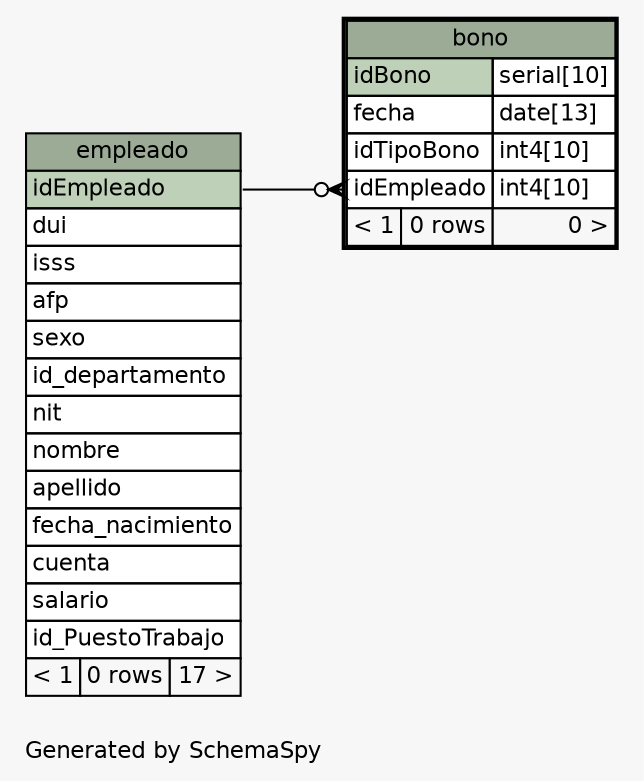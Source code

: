 // dot 2.26.3 on Linux 3.2.0-4-686-pae
// SchemaSpy rev 590
digraph "oneDegreeRelationshipsDiagram" {
  graph [
    rankdir="RL"
    bgcolor="#f7f7f7"
    label="\nGenerated by SchemaSpy"
    labeljust="l"
    nodesep="0.18"
    ranksep="0.46"
    fontname="Helvetica"
    fontsize="11"
  ];
  node [
    fontname="Helvetica"
    fontsize="11"
    shape="plaintext"
  ];
  edge [
    arrowsize="0.8"
  ];
  "bono":"idEmpleado":w -> "empleado":"idEmpleado":e [arrowhead=none dir=back arrowtail=crowodot];
  "bono" [
    label=<
    <TABLE BORDER="2" CELLBORDER="1" CELLSPACING="0" BGCOLOR="#ffffff">
      <TR><TD COLSPAN="3" BGCOLOR="#9bab96" ALIGN="CENTER">bono</TD></TR>
      <TR><TD PORT="idBono" COLSPAN="2" BGCOLOR="#bed1b8" ALIGN="LEFT">idBono</TD><TD PORT="idBono.type" ALIGN="LEFT">serial[10]</TD></TR>
      <TR><TD PORT="fecha" COLSPAN="2" ALIGN="LEFT">fecha</TD><TD PORT="fecha.type" ALIGN="LEFT">date[13]</TD></TR>
      <TR><TD PORT="idTipoBono" COLSPAN="2" ALIGN="LEFT">idTipoBono</TD><TD PORT="idTipoBono.type" ALIGN="LEFT">int4[10]</TD></TR>
      <TR><TD PORT="idEmpleado" COLSPAN="2" ALIGN="LEFT">idEmpleado</TD><TD PORT="idEmpleado.type" ALIGN="LEFT">int4[10]</TD></TR>
      <TR><TD ALIGN="LEFT" BGCOLOR="#f7f7f7">&lt; 1</TD><TD ALIGN="RIGHT" BGCOLOR="#f7f7f7">0 rows</TD><TD ALIGN="RIGHT" BGCOLOR="#f7f7f7">0 &gt;</TD></TR>
    </TABLE>>
    URL="bono.html"
    tooltip="bono"
  ];
  "empleado" [
    label=<
    <TABLE BORDER="0" CELLBORDER="1" CELLSPACING="0" BGCOLOR="#ffffff">
      <TR><TD COLSPAN="3" BGCOLOR="#9bab96" ALIGN="CENTER">empleado</TD></TR>
      <TR><TD PORT="idEmpleado" COLSPAN="3" BGCOLOR="#bed1b8" ALIGN="LEFT">idEmpleado</TD></TR>
      <TR><TD PORT="dui" COLSPAN="3" ALIGN="LEFT">dui</TD></TR>
      <TR><TD PORT="isss" COLSPAN="3" ALIGN="LEFT">isss</TD></TR>
      <TR><TD PORT="afp" COLSPAN="3" ALIGN="LEFT">afp</TD></TR>
      <TR><TD PORT="sexo" COLSPAN="3" ALIGN="LEFT">sexo</TD></TR>
      <TR><TD PORT="id_departamento" COLSPAN="3" ALIGN="LEFT">id_departamento</TD></TR>
      <TR><TD PORT="nit" COLSPAN="3" ALIGN="LEFT">nit</TD></TR>
      <TR><TD PORT="nombre" COLSPAN="3" ALIGN="LEFT">nombre</TD></TR>
      <TR><TD PORT="apellido" COLSPAN="3" ALIGN="LEFT">apellido</TD></TR>
      <TR><TD PORT="fecha_nacimiento" COLSPAN="3" ALIGN="LEFT">fecha_nacimiento</TD></TR>
      <TR><TD PORT="cuenta" COLSPAN="3" ALIGN="LEFT">cuenta</TD></TR>
      <TR><TD PORT="salario" COLSPAN="3" ALIGN="LEFT">salario</TD></TR>
      <TR><TD PORT="id_PuestoTrabajo" COLSPAN="3" ALIGN="LEFT">id_PuestoTrabajo</TD></TR>
      <TR><TD ALIGN="LEFT" BGCOLOR="#f7f7f7">&lt; 1</TD><TD ALIGN="RIGHT" BGCOLOR="#f7f7f7">0 rows</TD><TD ALIGN="RIGHT" BGCOLOR="#f7f7f7">17 &gt;</TD></TR>
    </TABLE>>
    URL="empleado.html"
    tooltip="empleado"
  ];
}
